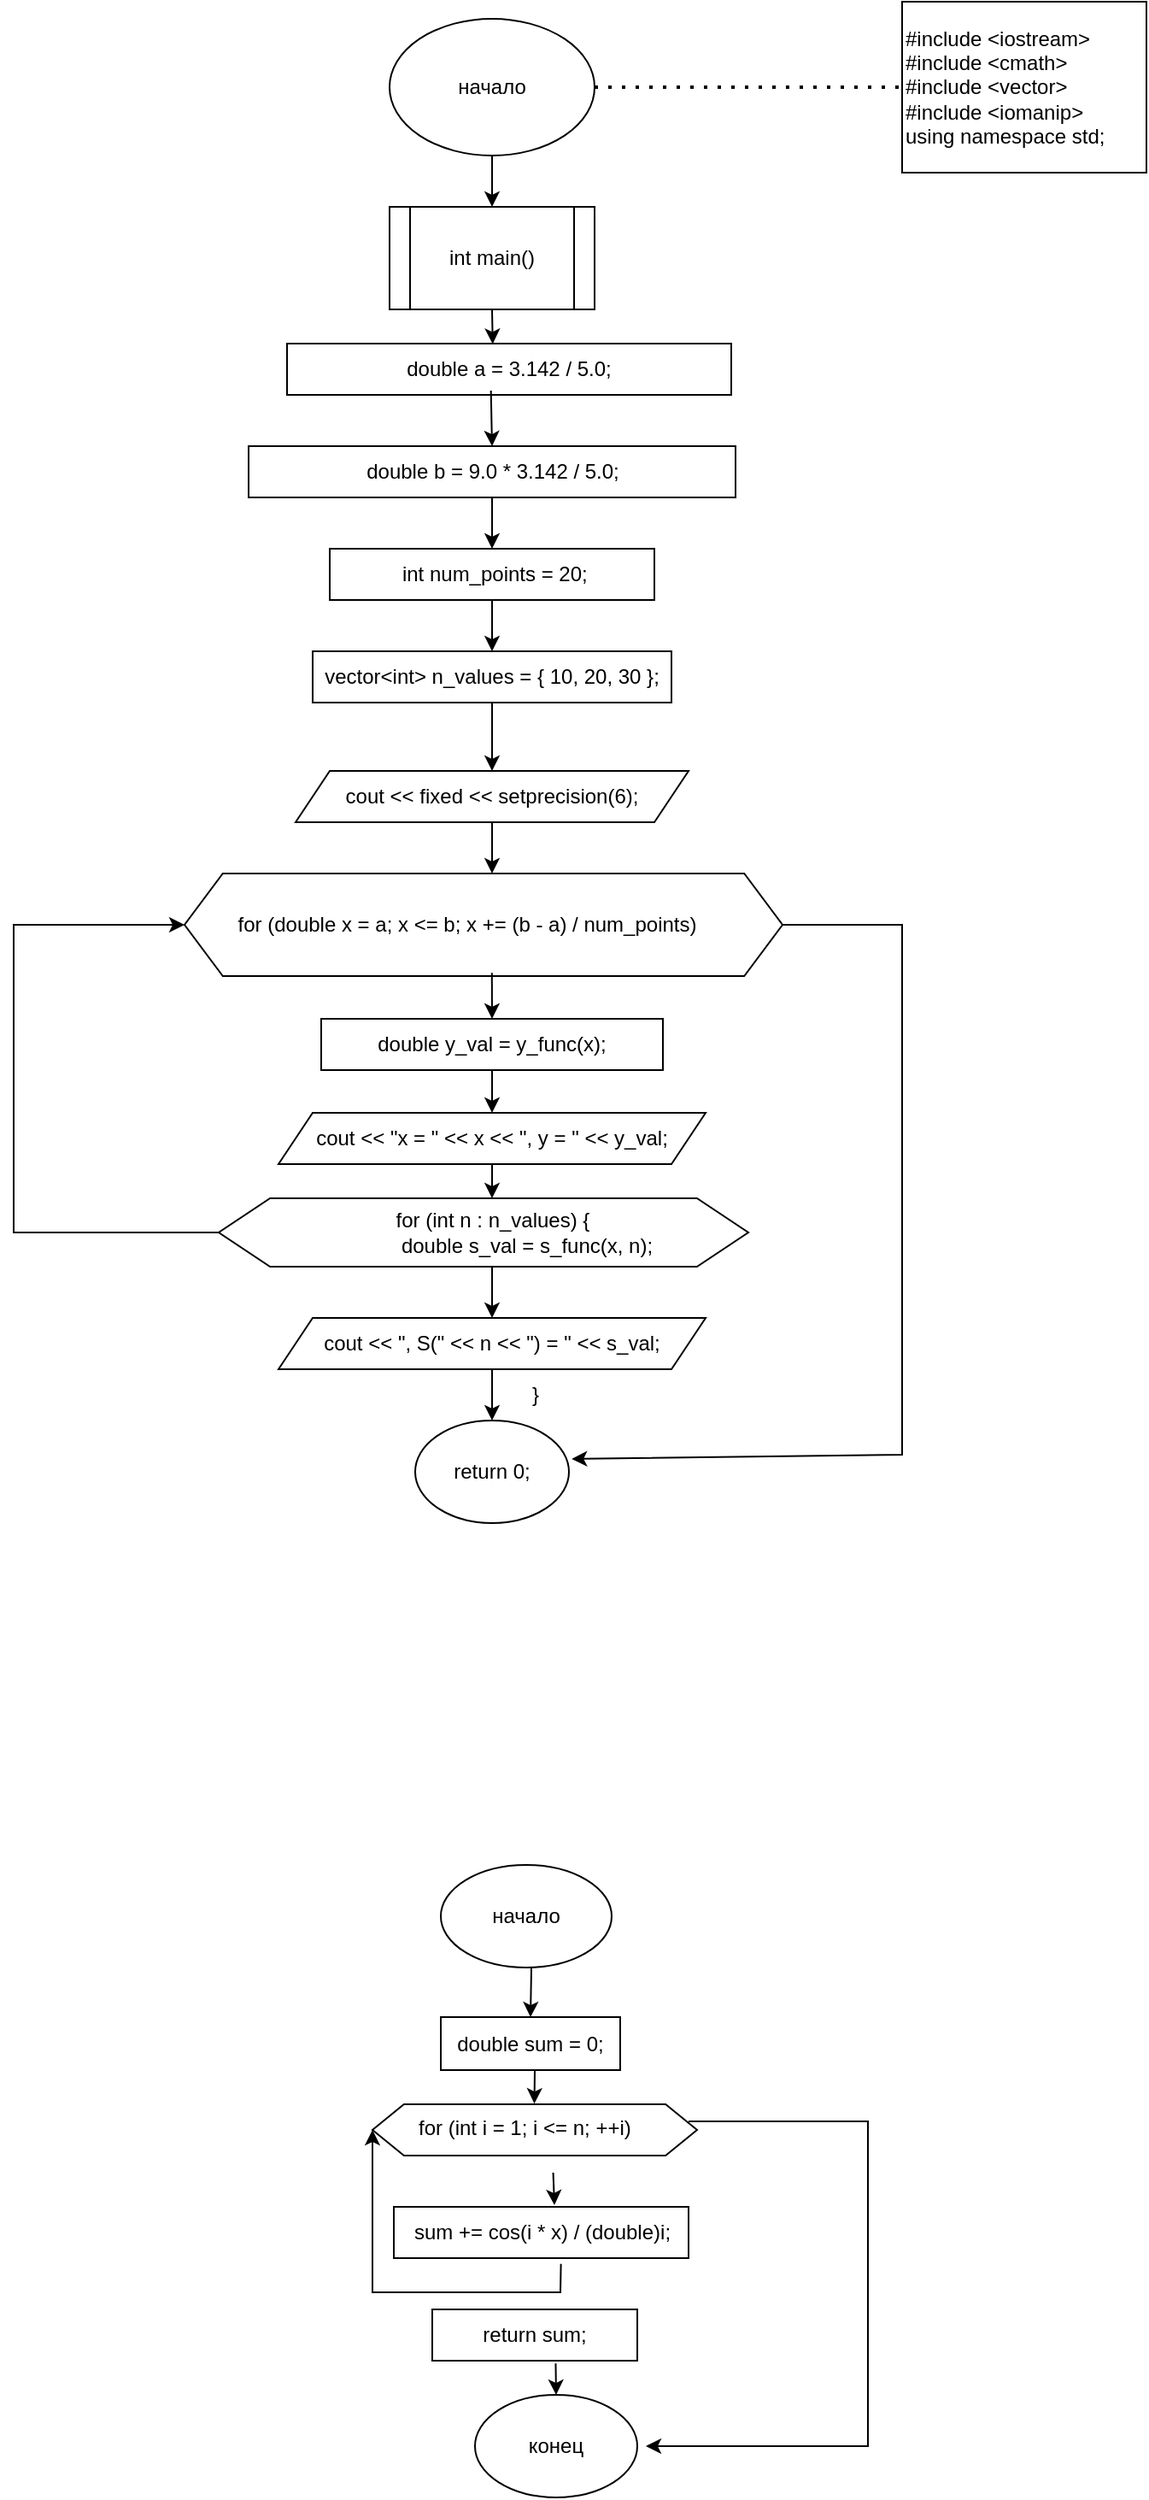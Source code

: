 <mxfile version="25.0.3">
  <diagram name="Страница — 1" id="zKzwUaiBk_ueuQeUGqoV">
    <mxGraphModel dx="1914" dy="1408" grid="0" gridSize="10" guides="1" tooltips="1" connect="1" arrows="1" fold="1" page="0" pageScale="1" pageWidth="827" pageHeight="1169" math="0" shadow="0">
      <root>
        <mxCell id="0" />
        <mxCell id="1" parent="0" />
        <mxCell id="yZ3c9LgN22mQWaVADUPp-1" value="начало" style="ellipse;whiteSpace=wrap;html=1;" parent="1" vertex="1">
          <mxGeometry x="420" width="120" height="80" as="geometry" />
        </mxCell>
        <mxCell id="yZ3c9LgN22mQWaVADUPp-2" value="" style="endArrow=none;dashed=1;html=1;dashPattern=1 3;strokeWidth=2;rounded=0;exitX=1;exitY=0.5;exitDx=0;exitDy=0;" parent="1" source="yZ3c9LgN22mQWaVADUPp-1" edge="1">
          <mxGeometry width="50" height="50" relative="1" as="geometry">
            <mxPoint x="480" y="410" as="sourcePoint" />
            <mxPoint x="720" y="40" as="targetPoint" />
          </mxGeometry>
        </mxCell>
        <mxCell id="yZ3c9LgN22mQWaVADUPp-3" value="&lt;div&gt;#include &amp;lt;iostream&amp;gt;&lt;/div&gt;&lt;div&gt;#include &amp;lt;cmath&amp;gt;&lt;/div&gt;&lt;div&gt;#include &amp;lt;vector&amp;gt;&lt;/div&gt;&lt;div&gt;#include &amp;lt;iomanip&amp;gt;&lt;/div&gt;&lt;div&gt;&lt;span style=&quot;background-color: initial;&quot;&gt;using namespace std;&lt;/span&gt;&lt;/div&gt;" style="rounded=0;whiteSpace=wrap;html=1;align=left;" parent="1" vertex="1">
          <mxGeometry x="720" y="-10" width="143" height="100" as="geometry" />
        </mxCell>
        <mxCell id="yZ3c9LgN22mQWaVADUPp-4" value="int main()" style="shape=process;whiteSpace=wrap;html=1;backgroundOutline=1;" parent="1" vertex="1">
          <mxGeometry x="420" y="110" width="120" height="60" as="geometry" />
        </mxCell>
        <mxCell id="yZ3c9LgN22mQWaVADUPp-5" value="" style="endArrow=classic;html=1;rounded=0;entryX=0.5;entryY=0;entryDx=0;entryDy=0;exitX=0.5;exitY=1;exitDx=0;exitDy=0;" parent="1" source="yZ3c9LgN22mQWaVADUPp-1" target="yZ3c9LgN22mQWaVADUPp-4" edge="1">
          <mxGeometry width="50" height="50" relative="1" as="geometry">
            <mxPoint x="470" y="410" as="sourcePoint" />
            <mxPoint x="520" y="360" as="targetPoint" />
          </mxGeometry>
        </mxCell>
        <mxCell id="yZ3c9LgN22mQWaVADUPp-6" value="double a = 3.142 / 5.0;" style="rounded=0;whiteSpace=wrap;html=1;" parent="1" vertex="1">
          <mxGeometry x="360" y="190" width="260" height="30" as="geometry" />
        </mxCell>
        <mxCell id="yZ3c9LgN22mQWaVADUPp-7" value="double b = 9.0 * 3.142 / 5.0;" style="rounded=0;whiteSpace=wrap;html=1;" parent="1" vertex="1">
          <mxGeometry x="337.5" y="250" width="285" height="30" as="geometry" />
        </mxCell>
        <mxCell id="yZ3c9LgN22mQWaVADUPp-8" value="" style="endArrow=classic;html=1;rounded=0;exitX=0.5;exitY=1;exitDx=0;exitDy=0;entryX=0.463;entryY=0.007;entryDx=0;entryDy=0;entryPerimeter=0;" parent="1" source="yZ3c9LgN22mQWaVADUPp-4" target="yZ3c9LgN22mQWaVADUPp-6" edge="1">
          <mxGeometry width="50" height="50" relative="1" as="geometry">
            <mxPoint x="480" y="410" as="sourcePoint" />
            <mxPoint x="490" y="200" as="targetPoint" />
          </mxGeometry>
        </mxCell>
        <mxCell id="yZ3c9LgN22mQWaVADUPp-9" value="" style="endArrow=classic;html=1;rounded=0;entryX=0.5;entryY=0;entryDx=0;entryDy=0;exitX=0.459;exitY=0.917;exitDx=0;exitDy=0;exitPerimeter=0;" parent="1" source="yZ3c9LgN22mQWaVADUPp-6" target="yZ3c9LgN22mQWaVADUPp-7" edge="1">
          <mxGeometry width="50" height="50" relative="1" as="geometry">
            <mxPoint x="480" y="410" as="sourcePoint" />
            <mxPoint x="530" y="360" as="targetPoint" />
          </mxGeometry>
        </mxCell>
        <mxCell id="yZ3c9LgN22mQWaVADUPp-10" value="&amp;nbsp;int num_points = 20;" style="rounded=0;whiteSpace=wrap;html=1;" parent="1" vertex="1">
          <mxGeometry x="385" y="310" width="190" height="30" as="geometry" />
        </mxCell>
        <mxCell id="yZ3c9LgN22mQWaVADUPp-11" value="" style="endArrow=classic;html=1;rounded=0;exitX=0.5;exitY=1;exitDx=0;exitDy=0;entryX=0.5;entryY=0;entryDx=0;entryDy=0;" parent="1" source="yZ3c9LgN22mQWaVADUPp-7" target="yZ3c9LgN22mQWaVADUPp-10" edge="1">
          <mxGeometry width="50" height="50" relative="1" as="geometry">
            <mxPoint x="480" y="410" as="sourcePoint" />
            <mxPoint x="530" y="360" as="targetPoint" />
          </mxGeometry>
        </mxCell>
        <mxCell id="yZ3c9LgN22mQWaVADUPp-12" value="vector&amp;lt;int&amp;gt; n_values = { 10, 20, 30 };" style="rounded=0;whiteSpace=wrap;html=1;" parent="1" vertex="1">
          <mxGeometry x="375" y="370" width="210" height="30" as="geometry" />
        </mxCell>
        <mxCell id="yZ3c9LgN22mQWaVADUPp-13" value="" style="endArrow=classic;html=1;rounded=0;entryX=0.5;entryY=0;entryDx=0;entryDy=0;exitX=0.5;exitY=1;exitDx=0;exitDy=0;" parent="1" source="yZ3c9LgN22mQWaVADUPp-10" target="yZ3c9LgN22mQWaVADUPp-12" edge="1">
          <mxGeometry width="50" height="50" relative="1" as="geometry">
            <mxPoint x="480" y="410" as="sourcePoint" />
            <mxPoint x="530" y="360" as="targetPoint" />
          </mxGeometry>
        </mxCell>
        <mxCell id="yZ3c9LgN22mQWaVADUPp-14" value="cout &amp;lt;&amp;lt; fixed &amp;lt;&amp;lt; setprecision(6);" style="shape=parallelogram;perimeter=parallelogramPerimeter;whiteSpace=wrap;html=1;fixedSize=1;" parent="1" vertex="1">
          <mxGeometry x="365" y="440" width="230" height="30" as="geometry" />
        </mxCell>
        <mxCell id="yZ3c9LgN22mQWaVADUPp-15" value="" style="endArrow=classic;html=1;rounded=0;entryX=0.5;entryY=0;entryDx=0;entryDy=0;exitX=0.5;exitY=1;exitDx=0;exitDy=0;" parent="1" source="yZ3c9LgN22mQWaVADUPp-12" target="yZ3c9LgN22mQWaVADUPp-14" edge="1">
          <mxGeometry width="50" height="50" relative="1" as="geometry">
            <mxPoint x="480" y="410" as="sourcePoint" />
            <mxPoint x="530" y="360" as="targetPoint" />
          </mxGeometry>
        </mxCell>
        <mxCell id="yZ3c9LgN22mQWaVADUPp-19" value="" style="verticalLabelPosition=bottom;verticalAlign=top;html=1;shape=hexagon;perimeter=hexagonPerimeter2;arcSize=6;size=0.097;" parent="1" vertex="1">
          <mxGeometry x="320" y="690" width="310" height="40" as="geometry" />
        </mxCell>
        <mxCell id="yZ3c9LgN22mQWaVADUPp-20" value="" style="verticalLabelPosition=bottom;verticalAlign=top;html=1;shape=hexagon;perimeter=hexagonPerimeter2;arcSize=6;size=0.064;" parent="1" vertex="1">
          <mxGeometry x="300" y="500" width="350" height="60" as="geometry" />
        </mxCell>
        <mxCell id="yZ3c9LgN22mQWaVADUPp-22" value="for (double x = a; x &amp;lt;= b; x += (b - a) / num_points)" style="text;html=1;align=center;verticalAlign=middle;resizable=0;points=[];autosize=1;strokeColor=none;fillColor=none;" parent="1" vertex="1">
          <mxGeometry x="320" y="515" width="290" height="30" as="geometry" />
        </mxCell>
        <mxCell id="yZ3c9LgN22mQWaVADUPp-23" value="" style="endArrow=classic;html=1;rounded=0;exitX=0.5;exitY=1;exitDx=0;exitDy=0;" parent="1" source="yZ3c9LgN22mQWaVADUPp-14" edge="1">
          <mxGeometry width="50" height="50" relative="1" as="geometry">
            <mxPoint x="460" y="420" as="sourcePoint" />
            <mxPoint x="480" y="500" as="targetPoint" />
          </mxGeometry>
        </mxCell>
        <mxCell id="yZ3c9LgN22mQWaVADUPp-26" value="double y_val = y_func(x);" style="rounded=0;whiteSpace=wrap;html=1;" parent="1" vertex="1">
          <mxGeometry x="380" y="585" width="200" height="30" as="geometry" />
        </mxCell>
        <mxCell id="yZ3c9LgN22mQWaVADUPp-27" value="" style="endArrow=classic;html=1;rounded=0;entryX=0.5;entryY=0;entryDx=0;entryDy=0;exitX=0.514;exitY=0.969;exitDx=0;exitDy=0;exitPerimeter=0;" parent="1" source="yZ3c9LgN22mQWaVADUPp-20" target="yZ3c9LgN22mQWaVADUPp-26" edge="1">
          <mxGeometry width="50" height="50" relative="1" as="geometry">
            <mxPoint x="460" y="420" as="sourcePoint" />
            <mxPoint x="510" y="370" as="targetPoint" />
          </mxGeometry>
        </mxCell>
        <mxCell id="yZ3c9LgN22mQWaVADUPp-28" value="cout &amp;lt;&amp;lt; &quot;x = &quot; &amp;lt;&amp;lt; x &amp;lt;&amp;lt; &quot;, y = &quot; &amp;lt;&amp;lt; y_val;" style="shape=parallelogram;perimeter=parallelogramPerimeter;whiteSpace=wrap;html=1;fixedSize=1;" parent="1" vertex="1">
          <mxGeometry x="355" y="640" width="250" height="30" as="geometry" />
        </mxCell>
        <mxCell id="yZ3c9LgN22mQWaVADUPp-29" value="" style="endArrow=classic;html=1;rounded=0;entryX=0.5;entryY=0;entryDx=0;entryDy=0;exitX=0.5;exitY=1;exitDx=0;exitDy=0;" parent="1" source="yZ3c9LgN22mQWaVADUPp-26" target="yZ3c9LgN22mQWaVADUPp-28" edge="1">
          <mxGeometry width="50" height="50" relative="1" as="geometry">
            <mxPoint x="475" y="640" as="sourcePoint" />
            <mxPoint x="510" y="370" as="targetPoint" />
          </mxGeometry>
        </mxCell>
        <mxCell id="yZ3c9LgN22mQWaVADUPp-30" value="&lt;div&gt;for (int n : n_values) {&lt;/div&gt;&lt;div&gt;&amp;nbsp; &amp;nbsp; &amp;nbsp; &amp;nbsp; &amp;nbsp; &amp;nbsp; double s_val = s_func(x, n);&lt;/div&gt;" style="text;html=1;align=center;verticalAlign=middle;resizable=0;points=[];autosize=1;strokeColor=none;fillColor=none;" parent="1" vertex="1">
          <mxGeometry x="375" y="690" width="210" height="40" as="geometry" />
        </mxCell>
        <mxCell id="yZ3c9LgN22mQWaVADUPp-31" value="" style="endArrow=classic;html=1;rounded=0;entryX=0.5;entryY=0;entryDx=0;entryDy=0;entryPerimeter=0;exitX=0.5;exitY=1;exitDx=0;exitDy=0;" parent="1" source="yZ3c9LgN22mQWaVADUPp-28" target="yZ3c9LgN22mQWaVADUPp-30" edge="1">
          <mxGeometry width="50" height="50" relative="1" as="geometry">
            <mxPoint x="510" y="420" as="sourcePoint" />
            <mxPoint x="560" y="370" as="targetPoint" />
          </mxGeometry>
        </mxCell>
        <mxCell id="yZ3c9LgN22mQWaVADUPp-32" value="cout &amp;lt;&amp;lt; &quot;, S(&quot; &amp;lt;&amp;lt; n &amp;lt;&amp;lt; &quot;) = &quot; &amp;lt;&amp;lt; s_val;" style="shape=parallelogram;perimeter=parallelogramPerimeter;whiteSpace=wrap;html=1;fixedSize=1;" parent="1" vertex="1">
          <mxGeometry x="355" y="760" width="250" height="30" as="geometry" />
        </mxCell>
        <mxCell id="yZ3c9LgN22mQWaVADUPp-33" value="" style="endArrow=classic;html=1;rounded=0;entryX=0.5;entryY=0;entryDx=0;entryDy=0;" parent="1" target="yZ3c9LgN22mQWaVADUPp-32" edge="1">
          <mxGeometry width="50" height="50" relative="1" as="geometry">
            <mxPoint x="480" y="730" as="sourcePoint" />
            <mxPoint x="560" y="470" as="targetPoint" />
          </mxGeometry>
        </mxCell>
        <mxCell id="yZ3c9LgN22mQWaVADUPp-34" value="return 0;" style="ellipse;whiteSpace=wrap;html=1;" parent="1" vertex="1">
          <mxGeometry x="435" y="820" width="90" height="60" as="geometry" />
        </mxCell>
        <mxCell id="yZ3c9LgN22mQWaVADUPp-35" value="" style="endArrow=classic;html=1;rounded=0;entryX=0.5;entryY=0;entryDx=0;entryDy=0;exitX=0.5;exitY=1;exitDx=0;exitDy=0;" parent="1" source="yZ3c9LgN22mQWaVADUPp-32" target="yZ3c9LgN22mQWaVADUPp-34" edge="1">
          <mxGeometry width="50" height="50" relative="1" as="geometry">
            <mxPoint x="510" y="520" as="sourcePoint" />
            <mxPoint x="560" y="470" as="targetPoint" />
          </mxGeometry>
        </mxCell>
        <mxCell id="yZ3c9LgN22mQWaVADUPp-36" value="}" style="text;html=1;align=center;verticalAlign=middle;resizable=0;points=[];autosize=1;strokeColor=none;fillColor=none;" parent="1" vertex="1">
          <mxGeometry x="490" y="790" width="30" height="30" as="geometry" />
        </mxCell>
        <mxCell id="yZ3c9LgN22mQWaVADUPp-37" value="" style="endArrow=classic;html=1;rounded=0;exitX=0;exitY=0.5;exitDx=0;exitDy=0;entryX=0;entryY=0.5;entryDx=0;entryDy=0;" parent="1" source="yZ3c9LgN22mQWaVADUPp-19" target="yZ3c9LgN22mQWaVADUPp-20" edge="1">
          <mxGeometry width="50" height="50" relative="1" as="geometry">
            <mxPoint x="380" y="520" as="sourcePoint" />
            <mxPoint x="430" y="470" as="targetPoint" />
            <Array as="points">
              <mxPoint x="200" y="710" />
              <mxPoint x="200" y="530" />
            </Array>
          </mxGeometry>
        </mxCell>
        <mxCell id="yZ3c9LgN22mQWaVADUPp-38" value="" style="endArrow=classic;html=1;rounded=0;exitX=1;exitY=0.5;exitDx=0;exitDy=0;entryX=1.018;entryY=0.375;entryDx=0;entryDy=0;entryPerimeter=0;" parent="1" source="yZ3c9LgN22mQWaVADUPp-20" target="yZ3c9LgN22mQWaVADUPp-34" edge="1">
          <mxGeometry width="50" height="50" relative="1" as="geometry">
            <mxPoint x="520" y="520" as="sourcePoint" />
            <mxPoint x="570" y="470" as="targetPoint" />
            <Array as="points">
              <mxPoint x="720" y="530" />
              <mxPoint x="720" y="840" />
            </Array>
          </mxGeometry>
        </mxCell>
        <mxCell id="yZ3c9LgN22mQWaVADUPp-39" value="начало" style="ellipse;whiteSpace=wrap;html=1;" parent="1" vertex="1">
          <mxGeometry x="450" y="1080" width="100" height="60" as="geometry" />
        </mxCell>
        <mxCell id="yZ3c9LgN22mQWaVADUPp-40" value="double sum = 0;" style="rounded=0;whiteSpace=wrap;html=1;" parent="1" vertex="1">
          <mxGeometry x="450" y="1169" width="105" height="31" as="geometry" />
        </mxCell>
        <mxCell id="yZ3c9LgN22mQWaVADUPp-42" value="" style="verticalLabelPosition=bottom;verticalAlign=top;html=1;shape=hexagon;perimeter=hexagonPerimeter2;arcSize=6;size=0.097;" parent="1" vertex="1">
          <mxGeometry x="410" y="1220" width="190" height="30" as="geometry" />
        </mxCell>
        <mxCell id="yZ3c9LgN22mQWaVADUPp-45" value="for (int i = 1; i &lt;= n; ++i)" style="text;whiteSpace=wrap;" parent="1" vertex="1">
          <mxGeometry x="435" y="1220" width="160" height="40" as="geometry" />
        </mxCell>
        <mxCell id="yZ3c9LgN22mQWaVADUPp-46" value="sum += cos(i * x) / (double)i;" style="rounded=0;whiteSpace=wrap;html=1;" parent="1" vertex="1">
          <mxGeometry x="422.5" y="1280" width="172.5" height="30" as="geometry" />
        </mxCell>
        <mxCell id="yZ3c9LgN22mQWaVADUPp-47" value="return sum;" style="rounded=0;whiteSpace=wrap;html=1;" parent="1" vertex="1">
          <mxGeometry x="445" y="1340" width="120" height="30" as="geometry" />
        </mxCell>
        <mxCell id="yZ3c9LgN22mQWaVADUPp-48" value="" style="endArrow=classic;html=1;rounded=0;entryX=0.5;entryY=0;entryDx=0;entryDy=0;" parent="1" target="yZ3c9LgN22mQWaVADUPp-40" edge="1">
          <mxGeometry width="50" height="50" relative="1" as="geometry">
            <mxPoint x="503" y="1140" as="sourcePoint" />
            <mxPoint x="550" y="1080" as="targetPoint" />
          </mxGeometry>
        </mxCell>
        <mxCell id="yZ3c9LgN22mQWaVADUPp-49" value="" style="endArrow=classic;html=1;rounded=0;entryX=0.436;entryY=-0.01;entryDx=0;entryDy=0;entryPerimeter=0;" parent="1" target="yZ3c9LgN22mQWaVADUPp-45" edge="1">
          <mxGeometry width="50" height="50" relative="1" as="geometry">
            <mxPoint x="505" y="1200" as="sourcePoint" />
            <mxPoint x="550" y="1080" as="targetPoint" />
          </mxGeometry>
        </mxCell>
        <mxCell id="yZ3c9LgN22mQWaVADUPp-50" value="" style="endArrow=classic;html=1;rounded=0;entryX=0.545;entryY=-0.034;entryDx=0;entryDy=0;entryPerimeter=0;" parent="1" source="yZ3c9LgN22mQWaVADUPp-45" target="yZ3c9LgN22mQWaVADUPp-46" edge="1">
          <mxGeometry width="50" height="50" relative="1" as="geometry">
            <mxPoint x="508" y="1260" as="sourcePoint" />
            <mxPoint x="400" y="1085" as="targetPoint" />
          </mxGeometry>
        </mxCell>
        <mxCell id="yZ3c9LgN22mQWaVADUPp-52" value="конец" style="ellipse;whiteSpace=wrap;html=1;" parent="1" vertex="1">
          <mxGeometry x="470" y="1390" width="95" height="60" as="geometry" />
        </mxCell>
        <mxCell id="yZ3c9LgN22mQWaVADUPp-53" value="" style="endArrow=classic;html=1;rounded=0;entryX=0.5;entryY=0;entryDx=0;entryDy=0;exitX=0.602;exitY=1.056;exitDx=0;exitDy=0;exitPerimeter=0;" parent="1" source="yZ3c9LgN22mQWaVADUPp-47" target="yZ3c9LgN22mQWaVADUPp-52" edge="1">
          <mxGeometry width="50" height="50" relative="1" as="geometry">
            <mxPoint x="500" y="1130" as="sourcePoint" />
            <mxPoint x="550" y="1080" as="targetPoint" />
          </mxGeometry>
        </mxCell>
        <mxCell id="yZ3c9LgN22mQWaVADUPp-54" value="" style="endArrow=classic;html=1;rounded=0;entryX=0;entryY=0.5;entryDx=0;entryDy=0;exitX=0.567;exitY=1.111;exitDx=0;exitDy=0;exitPerimeter=0;" parent="1" source="yZ3c9LgN22mQWaVADUPp-46" target="yZ3c9LgN22mQWaVADUPp-42" edge="1">
          <mxGeometry width="50" height="50" relative="1" as="geometry">
            <mxPoint x="500" y="1130" as="sourcePoint" />
            <mxPoint x="550" y="1080" as="targetPoint" />
            <Array as="points">
              <mxPoint x="520" y="1330" />
              <mxPoint x="410" y="1330" />
            </Array>
          </mxGeometry>
        </mxCell>
        <mxCell id="yZ3c9LgN22mQWaVADUPp-55" value="" style="endArrow=classic;html=1;rounded=0;exitX=1;exitY=0.25;exitDx=0;exitDy=0;" parent="1" source="yZ3c9LgN22mQWaVADUPp-45" edge="1">
          <mxGeometry width="50" height="50" relative="1" as="geometry">
            <mxPoint x="500" y="1130" as="sourcePoint" />
            <mxPoint x="570" y="1420" as="targetPoint" />
            <Array as="points">
              <mxPoint x="700" y="1230" />
              <mxPoint x="700" y="1420" />
            </Array>
          </mxGeometry>
        </mxCell>
      </root>
    </mxGraphModel>
  </diagram>
</mxfile>
